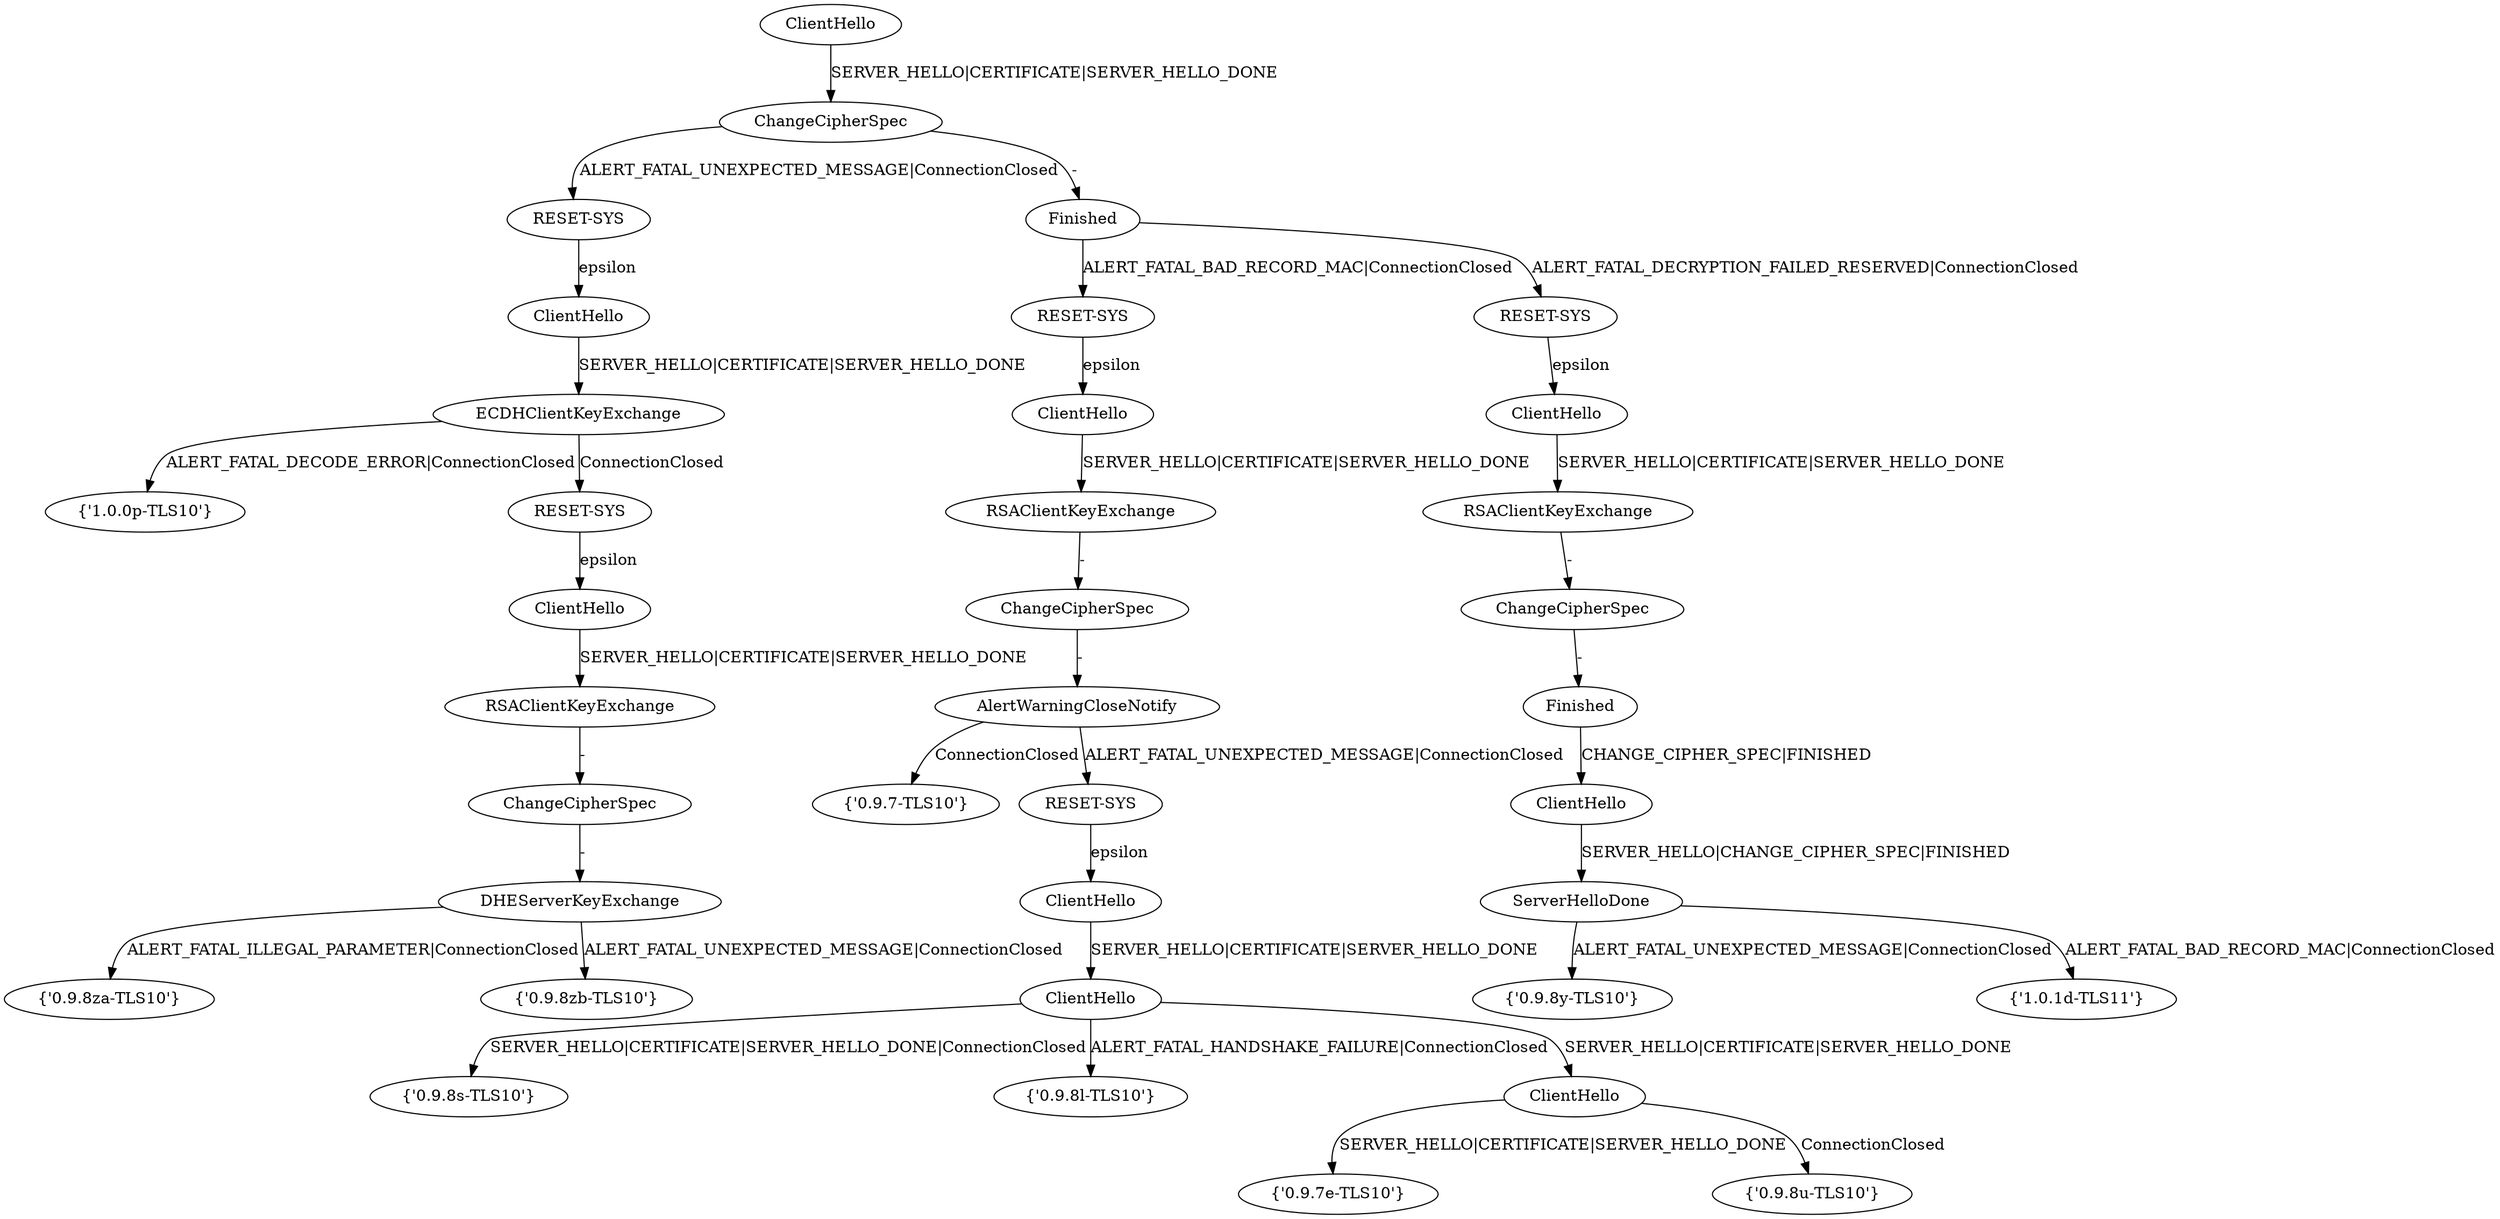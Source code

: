 digraph "" {
	node [label="\N"];
	a0	[label=ClientHello];
	a1	[label=ChangeCipherSpec];
	a0 -> a1	[key=0,
		label="SERVER_HELLO|CERTIFICATE|SERVER_HELLO_DONE"];
	a23	[label="RESET-SYS"];
	a1 -> a23	[key=0,
		label="ALERT_FATAL_UNEXPECTED_MESSAGE|ConnectionClosed"];
	a66	[label=Finished];
	a1 -> a66	[key=0,
		label="-"];
	a24	[label=ClientHello];
	a23 -> a24	[key=0,
		label=epsilon];
	a25	[label=ECDHClientKeyExchange];
	a24 -> a25	[key=0,
		label="SERVER_HELLO|CERTIFICATE|SERVER_HELLO_DONE"];
	a26	[label="{'1.0.0p-TLS10'}"];
	a25 -> a26	[key=0,
		label="ALERT_FATAL_DECODE_ERROR|ConnectionClosed"];
	a320	[label="RESET-SYS"];
	a25 -> a320	[key=0,
		label=ConnectionClosed];
	a72	[label="RESET-SYS"];
	a66 -> a72	[key=0,
		label="ALERT_FATAL_BAD_RECORD_MAC|ConnectionClosed"];
	a217	[label="RESET-SYS"];
	a66 -> a217	[key=0,
		label="ALERT_FATAL_DECRYPTION_FAILED_RESERVED|ConnectionClosed"];
	a73	[label=ClientHello];
	a72 -> a73	[key=0,
		label=epsilon];
	a74	[label=RSAClientKeyExchange];
	a73 -> a74	[key=0,
		label="SERVER_HELLO|CERTIFICATE|SERVER_HELLO_DONE"];
	a228	[label=ChangeCipherSpec];
	a74 -> a228	[key=0,
		label="-"];
	a218	[label=ClientHello];
	a217 -> a218	[key=0,
		label=epsilon];
	a219	[label=RSAClientKeyExchange];
	a218 -> a219	[key=0,
		label="SERVER_HELLO|CERTIFICATE|SERVER_HELLO_DONE"];
	a220	[label=ChangeCipherSpec];
	a219 -> a220	[key=0,
		label="-"];
	a221	[label=Finished];
	a220 -> a221	[key=0,
		label="-"];
	a359	[label=ClientHello];
	a221 -> a359	[key=0,
		label="CHANGE_CIPHER_SPEC|FINISHED"];
	a229	[label=AlertWarningCloseNotify];
	a228 -> a229	[key=0,
		label="-"];
	a230	[label="{'0.9.7-TLS10'}"];
	a229 -> a230	[key=0,
		label=ConnectionClosed];
	a641	[label="RESET-SYS"];
	a229 -> a641	[key=0,
		label="ALERT_FATAL_UNEXPECTED_MESSAGE|ConnectionClosed"];
	a321	[label=ClientHello];
	a320 -> a321	[key=0,
		label=epsilon];
	a322	[label=RSAClientKeyExchange];
	a321 -> a322	[key=0,
		label="SERVER_HELLO|CERTIFICATE|SERVER_HELLO_DONE"];
	a326	[label=ChangeCipherSpec];
	a322 -> a326	[key=0,
		label="-"];
	a480	[label=DHEServerKeyExchange];
	a326 -> a480	[key=0,
		label="-"];
	a487	[label=ServerHelloDone];
	a359 -> a487	[key=0,
		label="SERVER_HELLO|CHANGE_CIPHER_SPEC|FINISHED"];
	a481	[label="{'0.9.8za-TLS10'}"];
	a480 -> a481	[key=0,
		label="ALERT_FATAL_ILLEGAL_PARAMETER|ConnectionClosed"];
	a482	[label="{'0.9.8zb-TLS10'}"];
	a480 -> a482	[key=0,
		label="ALERT_FATAL_UNEXPECTED_MESSAGE|ConnectionClosed"];
	a492	[label="{'0.9.8y-TLS10'}"];
	a487 -> a492	[key=0,
		label="ALERT_FATAL_UNEXPECTED_MESSAGE|ConnectionClosed"];
	a493	[label="{'1.0.1d-TLS11'}"];
	a487 -> a493	[key=0,
		label="ALERT_FATAL_BAD_RECORD_MAC|ConnectionClosed"];
	a642	[label=ClientHello];
	a641 -> a642	[key=0,
		label=epsilon];
	a643	[label=ClientHello];
	a642 -> a643	[key=0,
		label="SERVER_HELLO|CERTIFICATE|SERVER_HELLO_DONE"];
	a644	[label="{'0.9.8s-TLS10'}"];
	a643 -> a644	[key=0,
		label="SERVER_HELLO|CERTIFICATE|SERVER_HELLO_DONE|ConnectionClosed"];
	a645	[label="{'0.9.8l-TLS10'}"];
	a643 -> a645	[key=0,
		label="ALERT_FATAL_HANDSHAKE_FAILURE|ConnectionClosed"];
	a761	[label=ClientHello];
	a643 -> a761	[key=0,
		label="SERVER_HELLO|CERTIFICATE|SERVER_HELLO_DONE"];
	a762	[label="{'0.9.7e-TLS10'}"];
	a761 -> a762	[key=0,
		label="SERVER_HELLO|CERTIFICATE|SERVER_HELLO_DONE"];
	a763	[label="{'0.9.8u-TLS10'}"];
	a761 -> a763	[key=0,
		label=ConnectionClosed];
}
